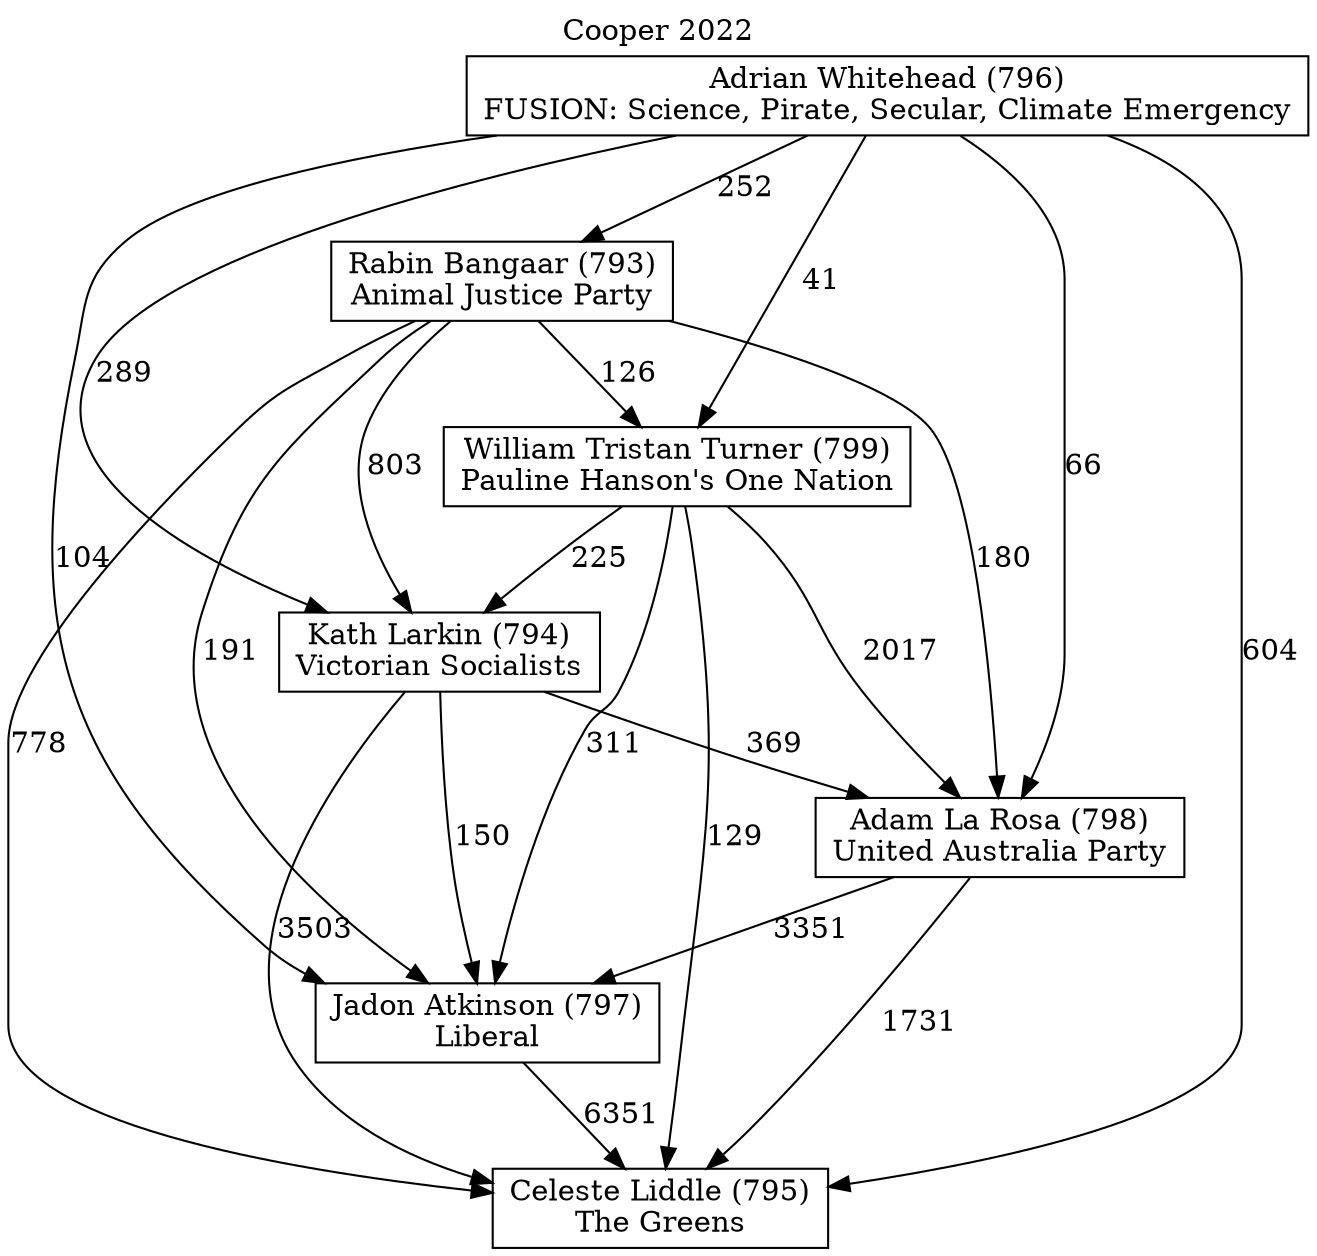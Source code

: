 // House preference flow
digraph "Celeste Liddle (795)_Cooper_2022" {
	graph [label="Cooper 2022" labelloc=t mclimit=10]
	node [shape=box]
	"Adam La Rosa (798)" [label="Adam La Rosa (798)
United Australia Party"]
	"Adrian Whitehead (796)" [label="Adrian Whitehead (796)
FUSION: Science, Pirate, Secular, Climate Emergency"]
	"Kath Larkin (794)" [label="Kath Larkin (794)
Victorian Socialists"]
	"William Tristan Turner (799)" [label="William Tristan Turner (799)
Pauline Hanson's One Nation"]
	"Celeste Liddle (795)" [label="Celeste Liddle (795)
The Greens"]
	"Rabin Bangaar (793)" [label="Rabin Bangaar (793)
Animal Justice Party"]
	"Jadon Atkinson (797)" [label="Jadon Atkinson (797)
Liberal"]
	"Adam La Rosa (798)" -> "Jadon Atkinson (797)" [label=3351]
	"Adrian Whitehead (796)" -> "Rabin Bangaar (793)" [label=252]
	"Adrian Whitehead (796)" -> "Adam La Rosa (798)" [label=66]
	"Adrian Whitehead (796)" -> "Kath Larkin (794)" [label=289]
	"Adrian Whitehead (796)" -> "William Tristan Turner (799)" [label=41]
	"Adam La Rosa (798)" -> "Celeste Liddle (795)" [label=1731]
	"William Tristan Turner (799)" -> "Jadon Atkinson (797)" [label=311]
	"William Tristan Turner (799)" -> "Celeste Liddle (795)" [label=129]
	"William Tristan Turner (799)" -> "Adam La Rosa (798)" [label=2017]
	"Rabin Bangaar (793)" -> "Adam La Rosa (798)" [label=180]
	"Rabin Bangaar (793)" -> "Jadon Atkinson (797)" [label=191]
	"Rabin Bangaar (793)" -> "Kath Larkin (794)" [label=803]
	"Adrian Whitehead (796)" -> "Celeste Liddle (795)" [label=604]
	"William Tristan Turner (799)" -> "Kath Larkin (794)" [label=225]
	"Rabin Bangaar (793)" -> "William Tristan Turner (799)" [label=126]
	"Rabin Bangaar (793)" -> "Celeste Liddle (795)" [label=778]
	"Kath Larkin (794)" -> "Celeste Liddle (795)" [label=3503]
	"Kath Larkin (794)" -> "Adam La Rosa (798)" [label=369]
	"Jadon Atkinson (797)" -> "Celeste Liddle (795)" [label=6351]
	"Adrian Whitehead (796)" -> "Jadon Atkinson (797)" [label=104]
	"Kath Larkin (794)" -> "Jadon Atkinson (797)" [label=150]
}
